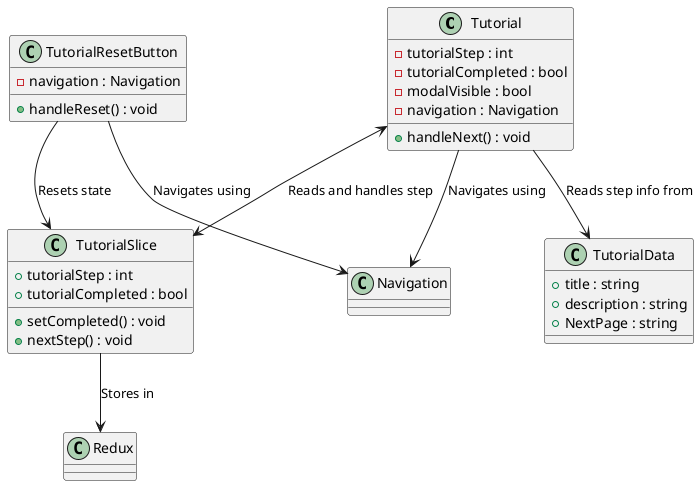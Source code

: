 @startuml ReactTutorialComponent

class Tutorial {
    - tutorialStep : int
    - tutorialCompleted : bool
    - modalVisible : bool
    - navigation : Navigation
    + handleNext() : void
}

class Navigation {
}

class TutorialSlice{
    + tutorialStep : int
    + tutorialCompleted : bool

    + setCompleted() : void
    + nextStep() : void
}

class TutorialResetButton {
    - navigation : Navigation

    + handleReset() : void
}

class TutorialData{
    + title : string
    + description : string
    + NextPage : string
}
Tutorial <--> TutorialSlice: Reads and handles step
Tutorial --> Navigation: Navigates using
Tutorial --> TutorialData: Reads step info from
TutorialSlice --> Redux: Stores in
TutorialResetButton --> Navigation: Navigates using
TutorialResetButton --> TutorialSlice: Resets state
@enduml
